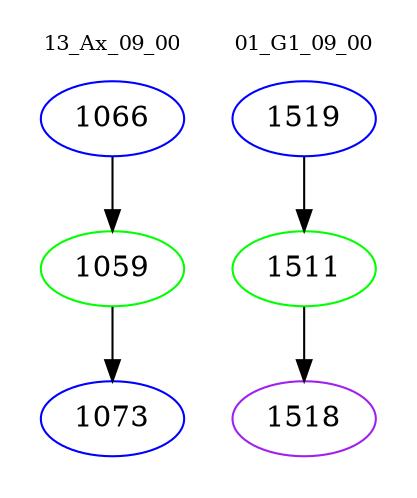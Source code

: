 digraph{
subgraph cluster_0 {
color = white
label = "13_Ax_09_00";
fontsize=10;
T0_1066 [label="1066", color="blue"]
T0_1066 -> T0_1059 [color="black"]
T0_1059 [label="1059", color="green"]
T0_1059 -> T0_1073 [color="black"]
T0_1073 [label="1073", color="blue"]
}
subgraph cluster_1 {
color = white
label = "01_G1_09_00";
fontsize=10;
T1_1519 [label="1519", color="blue"]
T1_1519 -> T1_1511 [color="black"]
T1_1511 [label="1511", color="green"]
T1_1511 -> T1_1518 [color="black"]
T1_1518 [label="1518", color="purple"]
}
}
